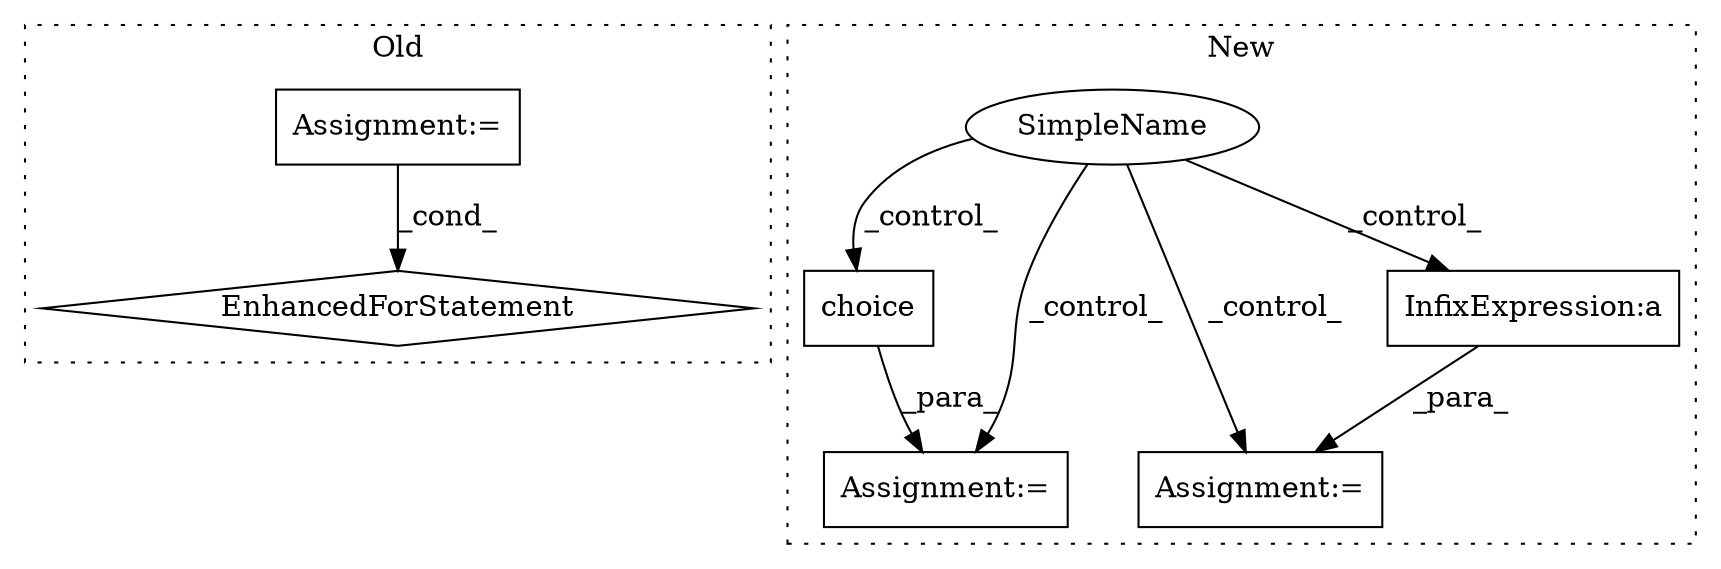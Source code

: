 digraph G {
subgraph cluster0 {
1 [label="EnhancedForStatement" a="70" s="19217,19294" l="53,2" shape="diamond"];
3 [label="Assignment:=" a="7" s="19217,19294" l="53,2" shape="box"];
label = "Old";
style="dotted";
}
subgraph cluster1 {
2 [label="choice" a="32" s="19623,19657" l="7,1" shape="box"];
4 [label="Assignment:=" a="7" s="19609" l="1" shape="box"];
5 [label="SimpleName" a="42" s="" l="" shape="ellipse"];
6 [label="Assignment:=" a="7" s="19311" l="1" shape="box"];
7 [label="InfixExpression:a" a="27" s="19202" l="3" shape="box"];
label = "New";
style="dotted";
}
2 -> 4 [label="_para_"];
3 -> 1 [label="_cond_"];
5 -> 2 [label="_control_"];
5 -> 4 [label="_control_"];
5 -> 6 [label="_control_"];
5 -> 7 [label="_control_"];
7 -> 6 [label="_para_"];
}